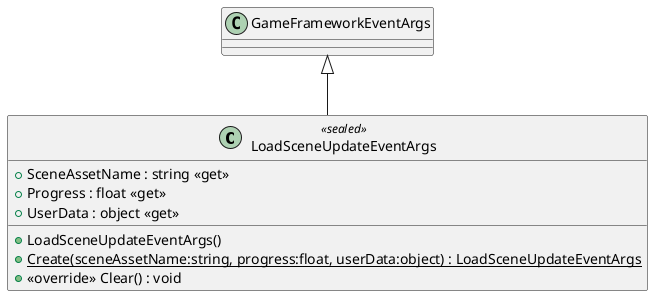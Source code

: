 @startuml
class LoadSceneUpdateEventArgs <<sealed>> {
    + LoadSceneUpdateEventArgs()
    + SceneAssetName : string <<get>>
    + Progress : float <<get>>
    + UserData : object <<get>>
    + {static} Create(sceneAssetName:string, progress:float, userData:object) : LoadSceneUpdateEventArgs
    + <<override>> Clear() : void
}
GameFrameworkEventArgs <|-- LoadSceneUpdateEventArgs
@enduml
